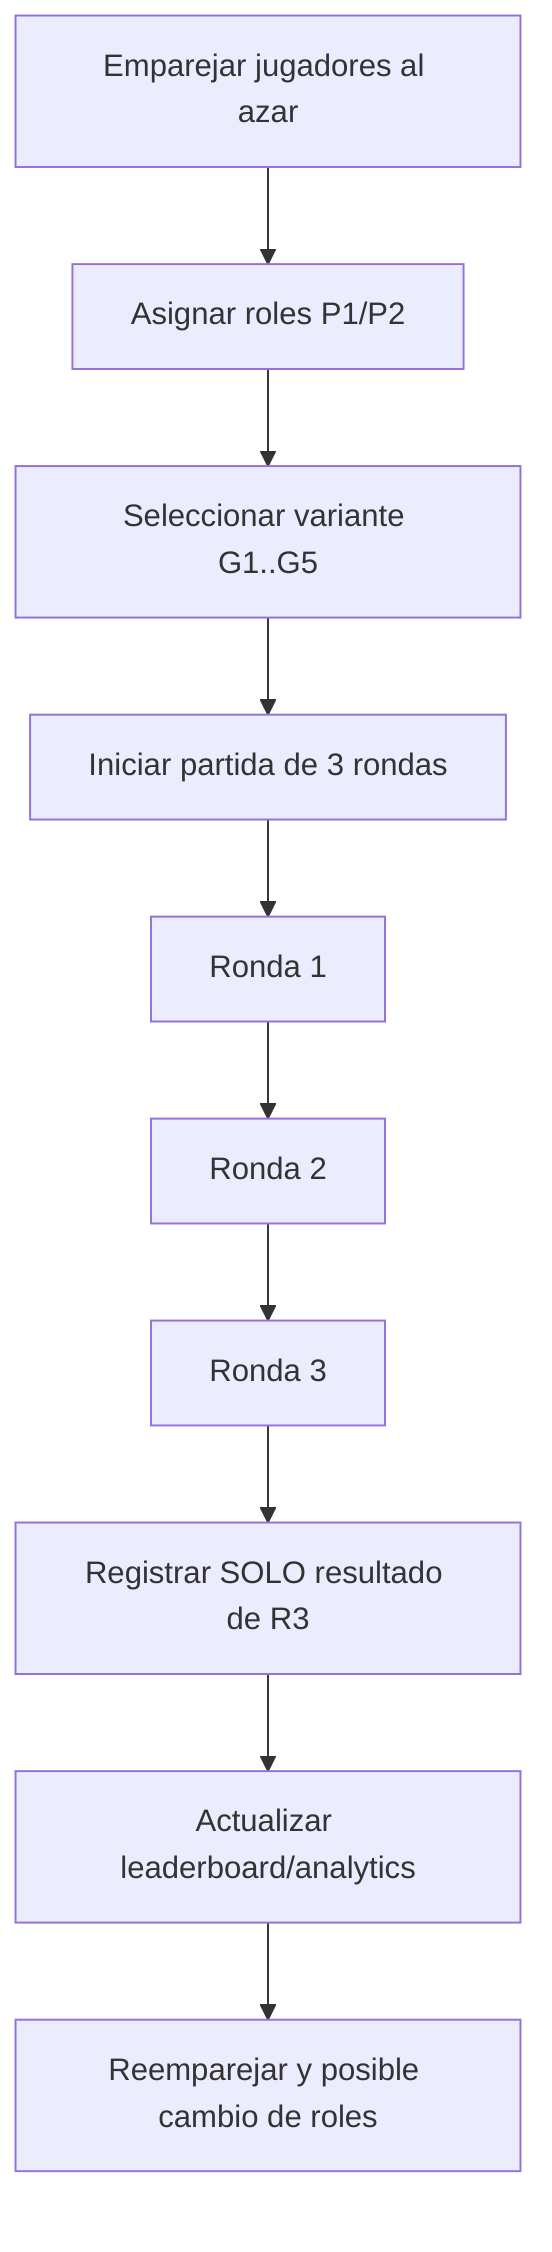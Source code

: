 flowchart TD
  A[Emparejar jugadores al azar] --> B[Asignar roles P1/P2]
  B --> C[Seleccionar variante G1..G5]
  C --> D[Iniciar partida de 3 rondas]
  D --> R1[Ronda 1] --> R2[Ronda 2] --> R3[Ronda 3]
  R3 --> E[Registrar SOLO resultado de R3]
  E --> F[Actualizar leaderboard/analytics]
  F --> G[Reemparejar y posible cambio de roles]